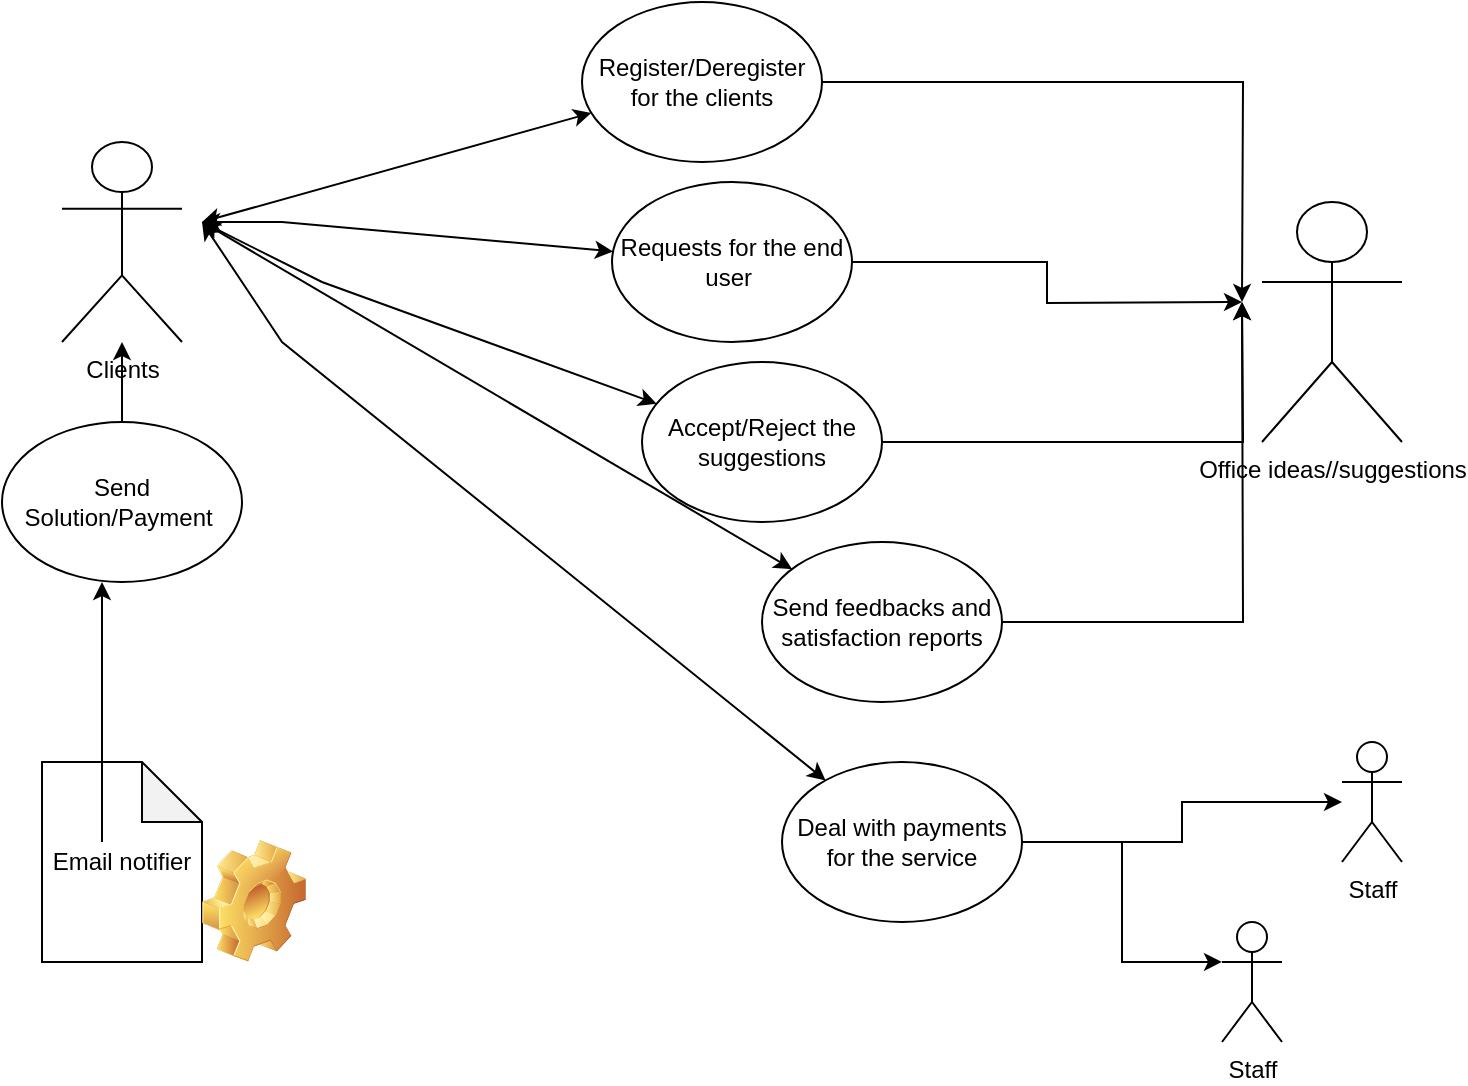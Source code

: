 <mxfile version="20.7.3" type="device"><diagram id="ZVsOW5nlTp7JaGA4OozW" name="Page-1"><mxGraphModel dx="1050" dy="1649" grid="1" gridSize="10" guides="1" tooltips="1" connect="1" arrows="1" fold="1" page="1" pageScale="1" pageWidth="850" pageHeight="1100" math="0" shadow="0"><root><mxCell id="0"/><mxCell id="1" parent="0"/><mxCell id="Ekdt1dJLogOScrx34SOo-1" value="Clients" style="shape=umlActor;verticalLabelPosition=bottom;verticalAlign=top;html=1;outlineConnect=0;" vertex="1" parent="1"><mxGeometry x="90" y="60" width="60" height="100" as="geometry"/></mxCell><mxCell id="Ekdt1dJLogOScrx34SOo-39" style="edgeStyle=orthogonalEdgeStyle;rounded=0;orthogonalLoop=1;jettySize=auto;html=1;" edge="1" parent="1" source="Ekdt1dJLogOScrx34SOo-2" target="Ekdt1dJLogOScrx34SOo-1"><mxGeometry relative="1" as="geometry"/></mxCell><mxCell id="Ekdt1dJLogOScrx34SOo-2" value="Send Solution/Payment&amp;nbsp;" style="ellipse;whiteSpace=wrap;html=1;" vertex="1" parent="1"><mxGeometry x="60" y="200" width="120" height="80" as="geometry"/></mxCell><mxCell id="Ekdt1dJLogOScrx34SOo-5" value="Email notifier" style="shape=note;whiteSpace=wrap;html=1;backgroundOutline=1;darkOpacity=0.05;" vertex="1" parent="1"><mxGeometry x="80" y="370" width="80" height="100" as="geometry"/></mxCell><mxCell id="Ekdt1dJLogOScrx34SOo-6" value="" style="endArrow=classic;html=1;rounded=0;" edge="1" parent="1"><mxGeometry relative="1" as="geometry"><mxPoint x="110" y="410" as="sourcePoint"/><mxPoint x="110" y="280" as="targetPoint"/></mxGeometry></mxCell><mxCell id="Ekdt1dJLogOScrx34SOo-8" value="" style="endArrow=classic;startArrow=classic;html=1;rounded=0;" edge="1" parent="1" target="Ekdt1dJLogOScrx34SOo-19"><mxGeometry width="50" height="50" relative="1" as="geometry"><mxPoint x="160" y="100" as="sourcePoint"/><mxPoint x="280" y="20" as="targetPoint"/></mxGeometry></mxCell><mxCell id="Ekdt1dJLogOScrx34SOo-13" value="" style="endArrow=classic;startArrow=classic;html=1;rounded=0;" edge="1" parent="1" target="Ekdt1dJLogOScrx34SOo-20"><mxGeometry width="50" height="50" relative="1" as="geometry"><mxPoint x="160" y="100" as="sourcePoint"/><mxPoint x="280" y="80" as="targetPoint"/><Array as="points"><mxPoint x="200" y="100"/></Array></mxGeometry></mxCell><mxCell id="Ekdt1dJLogOScrx34SOo-14" value="" style="endArrow=classic;startArrow=classic;html=1;rounded=0;" edge="1" parent="1" target="Ekdt1dJLogOScrx34SOo-21"><mxGeometry width="50" height="50" relative="1" as="geometry"><mxPoint x="160" y="100" as="sourcePoint"/><mxPoint x="290" y="120" as="targetPoint"/><Array as="points"><mxPoint x="220" y="130"/></Array></mxGeometry></mxCell><mxCell id="Ekdt1dJLogOScrx34SOo-16" value="" style="endArrow=classic;startArrow=classic;html=1;rounded=0;" edge="1" parent="1" target="Ekdt1dJLogOScrx34SOo-18"><mxGeometry width="50" height="50" relative="1" as="geometry"><mxPoint x="160" y="100" as="sourcePoint"/><mxPoint x="280" y="240" as="targetPoint"/><Array as="points"><mxPoint x="200" y="160"/></Array></mxGeometry></mxCell><mxCell id="Ekdt1dJLogOScrx34SOo-17" value="" style="endArrow=classic;startArrow=classic;html=1;rounded=0;" edge="1" parent="1" target="Ekdt1dJLogOScrx34SOo-22"><mxGeometry width="50" height="50" relative="1" as="geometry"><mxPoint x="160" y="100" as="sourcePoint"/><mxPoint x="280" y="200" as="targetPoint"/></mxGeometry></mxCell><mxCell id="Ekdt1dJLogOScrx34SOo-36" style="edgeStyle=orthogonalEdgeStyle;rounded=0;orthogonalLoop=1;jettySize=auto;html=1;" edge="1" parent="1" source="Ekdt1dJLogOScrx34SOo-18" target="Ekdt1dJLogOScrx34SOo-34"><mxGeometry relative="1" as="geometry"/></mxCell><mxCell id="Ekdt1dJLogOScrx34SOo-37" style="edgeStyle=orthogonalEdgeStyle;rounded=0;orthogonalLoop=1;jettySize=auto;html=1;entryX=0;entryY=0.333;entryDx=0;entryDy=0;entryPerimeter=0;" edge="1" parent="1" source="Ekdt1dJLogOScrx34SOo-18" target="Ekdt1dJLogOScrx34SOo-35"><mxGeometry relative="1" as="geometry"/></mxCell><mxCell id="Ekdt1dJLogOScrx34SOo-18" value="Deal with payments for the service" style="ellipse;whiteSpace=wrap;html=1;" vertex="1" parent="1"><mxGeometry x="450" y="370" width="120" height="80" as="geometry"/></mxCell><mxCell id="Ekdt1dJLogOScrx34SOo-30" style="edgeStyle=orthogonalEdgeStyle;rounded=0;orthogonalLoop=1;jettySize=auto;html=1;" edge="1" parent="1" source="Ekdt1dJLogOScrx34SOo-19"><mxGeometry relative="1" as="geometry"><mxPoint x="680" y="140" as="targetPoint"/></mxGeometry></mxCell><mxCell id="Ekdt1dJLogOScrx34SOo-19" value="Register/Deregister&lt;br&gt;for the clients" style="ellipse;whiteSpace=wrap;html=1;" vertex="1" parent="1"><mxGeometry x="350" y="-10" width="120" height="80" as="geometry"/></mxCell><mxCell id="Ekdt1dJLogOScrx34SOo-31" style="edgeStyle=orthogonalEdgeStyle;rounded=0;orthogonalLoop=1;jettySize=auto;html=1;" edge="1" parent="1" source="Ekdt1dJLogOScrx34SOo-20"><mxGeometry relative="1" as="geometry"><mxPoint x="680" y="140" as="targetPoint"/></mxGeometry></mxCell><mxCell id="Ekdt1dJLogOScrx34SOo-20" value="Requests for the end user&amp;nbsp;" style="ellipse;whiteSpace=wrap;html=1;" vertex="1" parent="1"><mxGeometry x="365" y="80" width="120" height="80" as="geometry"/></mxCell><mxCell id="Ekdt1dJLogOScrx34SOo-32" style="edgeStyle=orthogonalEdgeStyle;rounded=0;orthogonalLoop=1;jettySize=auto;html=1;" edge="1" parent="1" source="Ekdt1dJLogOScrx34SOo-21"><mxGeometry relative="1" as="geometry"><mxPoint x="680" y="140" as="targetPoint"/></mxGeometry></mxCell><mxCell id="Ekdt1dJLogOScrx34SOo-21" value="Accept/Reject the suggestions" style="ellipse;whiteSpace=wrap;html=1;" vertex="1" parent="1"><mxGeometry x="380" y="170" width="120" height="80" as="geometry"/></mxCell><mxCell id="Ekdt1dJLogOScrx34SOo-33" style="edgeStyle=orthogonalEdgeStyle;rounded=0;orthogonalLoop=1;jettySize=auto;html=1;" edge="1" parent="1" source="Ekdt1dJLogOScrx34SOo-22"><mxGeometry relative="1" as="geometry"><mxPoint x="680" y="140" as="targetPoint"/></mxGeometry></mxCell><mxCell id="Ekdt1dJLogOScrx34SOo-22" value="Send feedbacks and satisfaction reports" style="ellipse;whiteSpace=wrap;html=1;" vertex="1" parent="1"><mxGeometry x="440" y="260" width="120" height="80" as="geometry"/></mxCell><mxCell id="Ekdt1dJLogOScrx34SOo-23" value="Office ideas//suggestions" style="shape=umlActor;verticalLabelPosition=bottom;verticalAlign=top;html=1;outlineConnect=0;" vertex="1" parent="1"><mxGeometry x="690" y="90" width="70" height="120" as="geometry"/></mxCell><mxCell id="Ekdt1dJLogOScrx34SOo-34" value="Staff" style="shape=umlActor;verticalLabelPosition=bottom;verticalAlign=top;html=1;outlineConnect=0;" vertex="1" parent="1"><mxGeometry x="730" y="360" width="30" height="60" as="geometry"/></mxCell><mxCell id="Ekdt1dJLogOScrx34SOo-35" value="Staff" style="shape=umlActor;verticalLabelPosition=bottom;verticalAlign=top;html=1;outlineConnect=0;" vertex="1" parent="1"><mxGeometry x="670" y="450" width="30" height="60" as="geometry"/></mxCell><mxCell id="Ekdt1dJLogOScrx34SOo-38" value="" style="shape=image;html=1;verticalLabelPosition=bottom;verticalAlign=top;imageAspect=1;aspect=fixed;image=img/clipart/Gear_128x128.png" vertex="1" parent="1"><mxGeometry x="160" y="409" width="52" height="61" as="geometry"/></mxCell></root></mxGraphModel></diagram></mxfile>